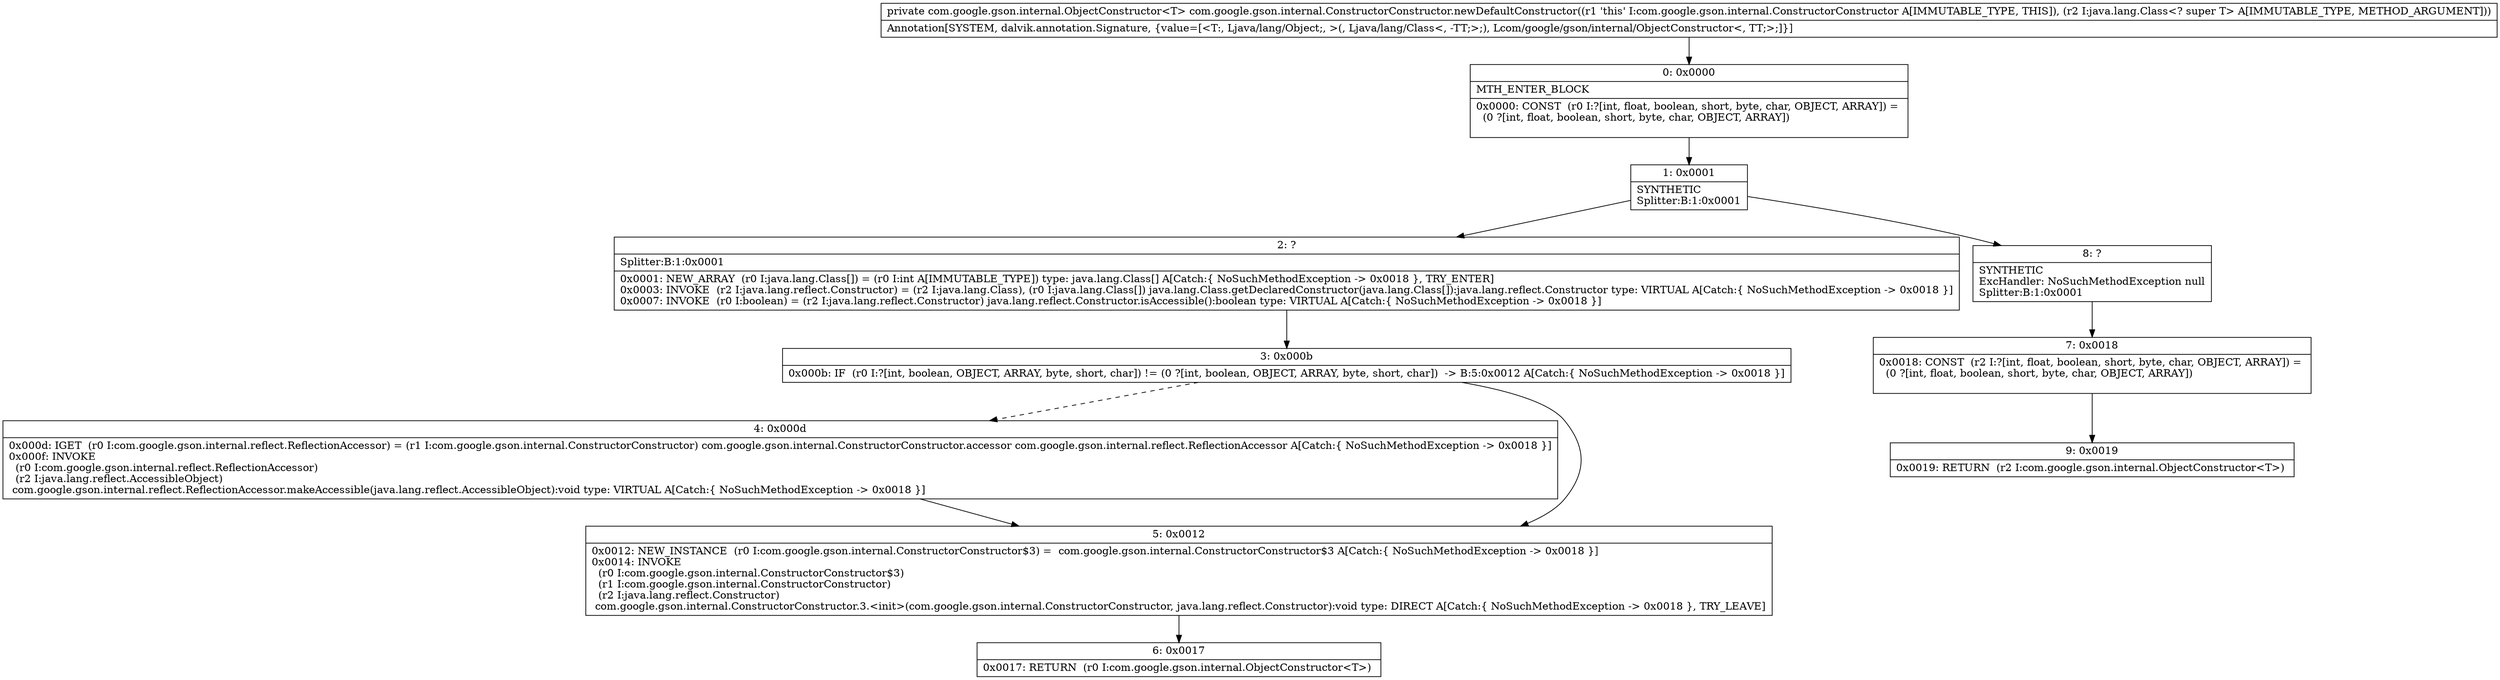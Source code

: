 digraph "CFG forcom.google.gson.internal.ConstructorConstructor.newDefaultConstructor(Ljava\/lang\/Class;)Lcom\/google\/gson\/internal\/ObjectConstructor;" {
Node_0 [shape=record,label="{0\:\ 0x0000|MTH_ENTER_BLOCK\l|0x0000: CONST  (r0 I:?[int, float, boolean, short, byte, char, OBJECT, ARRAY]) = \l  (0 ?[int, float, boolean, short, byte, char, OBJECT, ARRAY])\l \l}"];
Node_1 [shape=record,label="{1\:\ 0x0001|SYNTHETIC\lSplitter:B:1:0x0001\l}"];
Node_2 [shape=record,label="{2\:\ ?|Splitter:B:1:0x0001\l|0x0001: NEW_ARRAY  (r0 I:java.lang.Class[]) = (r0 I:int A[IMMUTABLE_TYPE]) type: java.lang.Class[] A[Catch:\{ NoSuchMethodException \-\> 0x0018 \}, TRY_ENTER]\l0x0003: INVOKE  (r2 I:java.lang.reflect.Constructor) = (r2 I:java.lang.Class), (r0 I:java.lang.Class[]) java.lang.Class.getDeclaredConstructor(java.lang.Class[]):java.lang.reflect.Constructor type: VIRTUAL A[Catch:\{ NoSuchMethodException \-\> 0x0018 \}]\l0x0007: INVOKE  (r0 I:boolean) = (r2 I:java.lang.reflect.Constructor) java.lang.reflect.Constructor.isAccessible():boolean type: VIRTUAL A[Catch:\{ NoSuchMethodException \-\> 0x0018 \}]\l}"];
Node_3 [shape=record,label="{3\:\ 0x000b|0x000b: IF  (r0 I:?[int, boolean, OBJECT, ARRAY, byte, short, char]) != (0 ?[int, boolean, OBJECT, ARRAY, byte, short, char])  \-\> B:5:0x0012 A[Catch:\{ NoSuchMethodException \-\> 0x0018 \}]\l}"];
Node_4 [shape=record,label="{4\:\ 0x000d|0x000d: IGET  (r0 I:com.google.gson.internal.reflect.ReflectionAccessor) = (r1 I:com.google.gson.internal.ConstructorConstructor) com.google.gson.internal.ConstructorConstructor.accessor com.google.gson.internal.reflect.ReflectionAccessor A[Catch:\{ NoSuchMethodException \-\> 0x0018 \}]\l0x000f: INVOKE  \l  (r0 I:com.google.gson.internal.reflect.ReflectionAccessor)\l  (r2 I:java.lang.reflect.AccessibleObject)\l com.google.gson.internal.reflect.ReflectionAccessor.makeAccessible(java.lang.reflect.AccessibleObject):void type: VIRTUAL A[Catch:\{ NoSuchMethodException \-\> 0x0018 \}]\l}"];
Node_5 [shape=record,label="{5\:\ 0x0012|0x0012: NEW_INSTANCE  (r0 I:com.google.gson.internal.ConstructorConstructor$3) =  com.google.gson.internal.ConstructorConstructor$3 A[Catch:\{ NoSuchMethodException \-\> 0x0018 \}]\l0x0014: INVOKE  \l  (r0 I:com.google.gson.internal.ConstructorConstructor$3)\l  (r1 I:com.google.gson.internal.ConstructorConstructor)\l  (r2 I:java.lang.reflect.Constructor)\l com.google.gson.internal.ConstructorConstructor.3.\<init\>(com.google.gson.internal.ConstructorConstructor, java.lang.reflect.Constructor):void type: DIRECT A[Catch:\{ NoSuchMethodException \-\> 0x0018 \}, TRY_LEAVE]\l}"];
Node_6 [shape=record,label="{6\:\ 0x0017|0x0017: RETURN  (r0 I:com.google.gson.internal.ObjectConstructor\<T\>) \l}"];
Node_7 [shape=record,label="{7\:\ 0x0018|0x0018: CONST  (r2 I:?[int, float, boolean, short, byte, char, OBJECT, ARRAY]) = \l  (0 ?[int, float, boolean, short, byte, char, OBJECT, ARRAY])\l \l}"];
Node_8 [shape=record,label="{8\:\ ?|SYNTHETIC\lExcHandler: NoSuchMethodException null\lSplitter:B:1:0x0001\l}"];
Node_9 [shape=record,label="{9\:\ 0x0019|0x0019: RETURN  (r2 I:com.google.gson.internal.ObjectConstructor\<T\>) \l}"];
MethodNode[shape=record,label="{private com.google.gson.internal.ObjectConstructor\<T\> com.google.gson.internal.ConstructorConstructor.newDefaultConstructor((r1 'this' I:com.google.gson.internal.ConstructorConstructor A[IMMUTABLE_TYPE, THIS]), (r2 I:java.lang.Class\<? super T\> A[IMMUTABLE_TYPE, METHOD_ARGUMENT]))  | Annotation[SYSTEM, dalvik.annotation.Signature, \{value=[\<T:, Ljava\/lang\/Object;, \>(, Ljava\/lang\/Class\<, \-TT;\>;), Lcom\/google\/gson\/internal\/ObjectConstructor\<, TT;\>;]\}]\l}"];
MethodNode -> Node_0;
Node_0 -> Node_1;
Node_1 -> Node_2;
Node_1 -> Node_8;
Node_2 -> Node_3;
Node_3 -> Node_4[style=dashed];
Node_3 -> Node_5;
Node_4 -> Node_5;
Node_5 -> Node_6;
Node_7 -> Node_9;
Node_8 -> Node_7;
}

